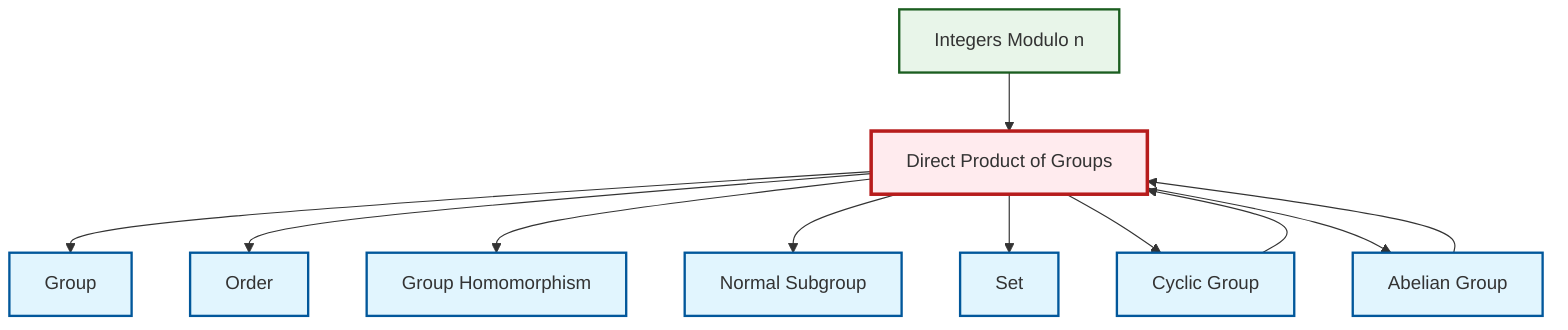 graph TD
    classDef definition fill:#e1f5fe,stroke:#01579b,stroke-width:2px
    classDef theorem fill:#f3e5f5,stroke:#4a148c,stroke-width:2px
    classDef axiom fill:#fff3e0,stroke:#e65100,stroke-width:2px
    classDef example fill:#e8f5e9,stroke:#1b5e20,stroke-width:2px
    classDef current fill:#ffebee,stroke:#b71c1c,stroke-width:3px
    ex-quotient-integers-mod-n["Integers Modulo n"]:::example
    def-direct-product["Direct Product of Groups"]:::definition
    def-normal-subgroup["Normal Subgroup"]:::definition
    def-order["Order"]:::definition
    def-homomorphism["Group Homomorphism"]:::definition
    def-abelian-group["Abelian Group"]:::definition
    def-set["Set"]:::definition
    def-cyclic-group["Cyclic Group"]:::definition
    def-group["Group"]:::definition
    def-direct-product --> def-group
    def-direct-product --> def-order
    ex-quotient-integers-mod-n --> def-direct-product
    def-direct-product --> def-homomorphism
    def-direct-product --> def-normal-subgroup
    def-direct-product --> def-set
    def-cyclic-group --> def-direct-product
    def-direct-product --> def-cyclic-group
    def-abelian-group --> def-direct-product
    def-direct-product --> def-abelian-group
    class def-direct-product current